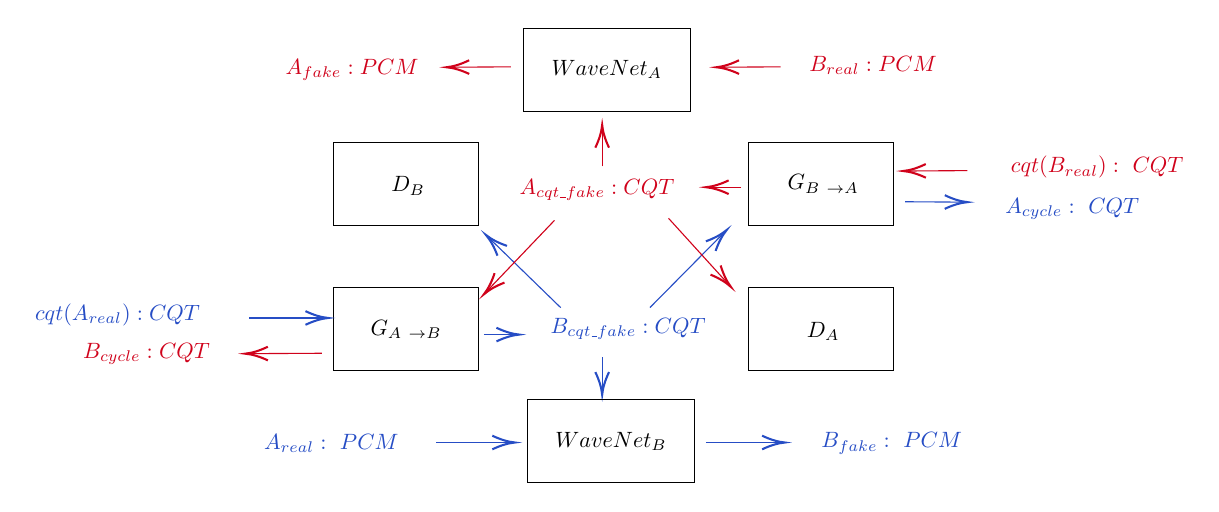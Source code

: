 \begin{tikzpicture}[x=0.75pt,y=0.75pt,yscale=-1,xscale=1]
%uncomment if require: \path (0,300); %set diagram left start at 0, and has height of 300

%Shape: Rectangle [id:dp9373665943604066] 
\draw   (201,136) -- (271,136) -- (271,176) -- (201,176) -- cycle ;
%Shape: Rectangle [id:dp14413224769708655] 
\draw   (401,136) -- (471,136) -- (471,176) -- (401,176) -- cycle ;
%Shape: Rectangle [id:dp8698322874254929] 
\draw   (201,66) -- (271,66) -- (271,106) -- (201,106) -- cycle ;
%Shape: Rectangle [id:dp704788005976386] 
\draw   (401,66) -- (471,66) -- (471,106) -- (401,106) -- cycle ;
%Straight Lines [id:da9232345254140806] 
\draw [color={rgb, 255:red, 38; green, 77; blue, 197 }  ,draw opacity=1 ]   (160.5,150.6) -- (196.5,150.6) ;
\draw [shift={(198.5,150.6)}, rotate = 180] [color={rgb, 255:red, 38; green, 77; blue, 197 }  ,draw opacity=1 ][line width=0.75]    (10.93,-3.29) .. controls (6.95,-1.4) and (3.31,-0.3) .. (0,0) .. controls (3.31,0.3) and (6.95,1.4) .. (10.93,3.29)   ;

%Straight Lines [id:da27095116554260934] 
\draw [color={rgb, 255:red, 38; green, 77; blue, 197 }  ,draw opacity=1 ]   (310.5,145.6) -- (275.93,111.99) ;
\draw [shift={(274.5,110.6)}, rotate = 404.19] [color={rgb, 255:red, 38; green, 77; blue, 197 }  ,draw opacity=1 ][line width=0.75]    (10.93,-3.29) .. controls (6.95,-1.4) and (3.31,-0.3) .. (0,0) .. controls (3.31,0.3) and (6.95,1.4) .. (10.93,3.29)   ;

%Straight Lines [id:da7066083093523872] 
\draw [color={rgb, 255:red, 38; green, 77; blue, 197 }  ,draw opacity=1 ]   (353.5,145.6) -- (389.09,109.62) ;
\draw [shift={(390.5,108.2)}, rotate = 494.69] [color={rgb, 255:red, 38; green, 77; blue, 197 }  ,draw opacity=1 ][line width=0.75]    (10.93,-3.29) .. controls (6.95,-1.4) and (3.31,-0.3) .. (0,0) .. controls (3.31,0.3) and (6.95,1.4) .. (10.93,3.29)   ;

%Straight Lines [id:da08652542886506764] 
\draw [color={rgb, 255:red, 38; green, 77; blue, 197 }  ,draw opacity=1 ]   (476.5,94.6) -- (504.5,94.79) ;
\draw [shift={(506.5,94.8)}, rotate = 180.38] [color={rgb, 255:red, 38; green, 77; blue, 197 }  ,draw opacity=1 ][line width=0.75]    (10.93,-3.29) .. controls (6.95,-1.4) and (3.31,-0.3) .. (0,0) .. controls (3.31,0.3) and (6.95,1.4) .. (10.93,3.29)   ;

%Straight Lines [id:da7556663023747654] 
\draw [color={rgb, 255:red, 208; green, 2; blue, 27 }  ,draw opacity=1 ]   (506.5,79.6) -- (477.5,79.79) ;
\draw [shift={(475.5,79.8)}, rotate = 359.63] [color={rgb, 255:red, 208; green, 2; blue, 27 }  ,draw opacity=1 ][line width=0.75]    (10.93,-3.29) .. controls (6.95,-1.4) and (3.31,-0.3) .. (0,0) .. controls (3.31,0.3) and (6.95,1.4) .. (10.93,3.29)   ;

%Straight Lines [id:da989925642611416] 
\draw [color={rgb, 255:red, 38; green, 77; blue, 197 }  ,draw opacity=1 ]   (330.5,169.6) -- (330.5,185.6) ;
\draw [shift={(330.5,187.6)}, rotate = 270] [color={rgb, 255:red, 38; green, 77; blue, 197 }  ,draw opacity=1 ][line width=0.75]    (10.93,-3.29) .. controls (6.95,-1.4) and (3.31,-0.3) .. (0,0) .. controls (3.31,0.3) and (6.95,1.4) .. (10.93,3.29)   ;

%Straight Lines [id:da37980489299370457] 
\draw [color={rgb, 255:red, 208; green, 2; blue, 27 }  ,draw opacity=1 ]   (307.5,103.6) -- (274.88,137.75) ;
\draw [shift={(273.5,139.2)}, rotate = 313.68] [color={rgb, 255:red, 208; green, 2; blue, 27 }  ,draw opacity=1 ][line width=0.75]    (10.93,-3.29) .. controls (6.95,-1.4) and (3.31,-0.3) .. (0,0) .. controls (3.31,0.3) and (6.95,1.4) .. (10.93,3.29)   ;

%Straight Lines [id:da05801124243724565] 
\draw [color={rgb, 255:red, 208; green, 2; blue, 27 }  ,draw opacity=1 ]   (397.5,87.6) -- (382.5,87.6) ;
\draw [shift={(380.5,87.6)}, rotate = 360] [color={rgb, 255:red, 208; green, 2; blue, 27 }  ,draw opacity=1 ][line width=0.75]    (10.93,-3.29) .. controls (6.95,-1.4) and (3.31,-0.3) .. (0,0) .. controls (3.31,0.3) and (6.95,1.4) .. (10.93,3.29)   ;

%Straight Lines [id:da21760908902475395] 
\draw [color={rgb, 255:red, 208; green, 2; blue, 27 }  ,draw opacity=1 ]   (362.5,102.6) -- (391.15,134.12) ;
\draw [shift={(392.5,135.6)}, rotate = 227.73] [color={rgb, 255:red, 208; green, 2; blue, 27 }  ,draw opacity=1 ][line width=0.75]    (10.93,-3.29) .. controls (6.95,-1.4) and (3.31,-0.3) .. (0,0) .. controls (3.31,0.3) and (6.95,1.4) .. (10.93,3.29)   ;

%Straight Lines [id:da3248004216200966] 
\draw [color={rgb, 255:red, 208; green, 2; blue, 27 }  ,draw opacity=1 ]   (195.5,167.6) -- (160.5,167.79) ;
\draw [shift={(158.5,167.8)}, rotate = 359.69] [color={rgb, 255:red, 208; green, 2; blue, 27 }  ,draw opacity=1 ][line width=0.75]    (10.93,-3.29) .. controls (6.95,-1.4) and (3.31,-0.3) .. (0,0) .. controls (3.31,0.3) and (6.95,1.4) .. (10.93,3.29)   ;

%Shape: Rectangle [id:dp12968141464517724] 
\draw   (294.5,190) -- (375,190) -- (375,230) -- (294.5,230) -- cycle ;
%Shape: Rectangle [id:dp6361830642104287] 
\draw   (292.5,11) -- (373,11) -- (373,51) -- (292.5,51) -- cycle ;
%Straight Lines [id:da5816952787848648] 
\draw [color={rgb, 255:red, 208; green, 2; blue, 27 }  ,draw opacity=1 ]   (330.5,77.6) -- (330.5,59.6) ;
\draw [shift={(330.5,57.6)}, rotate = 450] [color={rgb, 255:red, 208; green, 2; blue, 27 }  ,draw opacity=1 ][line width=0.75]    (10.93,-3.29) .. controls (6.95,-1.4) and (3.31,-0.3) .. (0,0) .. controls (3.31,0.3) and (6.95,1.4) .. (10.93,3.29)   ;

%Straight Lines [id:da9031802265300177] 
\draw [color={rgb, 255:red, 38; green, 77; blue, 197 }  ,draw opacity=1 ]   (250.5,210.6) -- (286.5,210.6) ;
\draw [shift={(288.5,210.6)}, rotate = 180] [color={rgb, 255:red, 38; green, 77; blue, 197 }  ,draw opacity=1 ][line width=0.75]    (10.93,-3.29) .. controls (6.95,-1.4) and (3.31,-0.3) .. (0,0) .. controls (3.31,0.3) and (6.95,1.4) .. (10.93,3.29)   ;

%Straight Lines [id:da12075719537822072] 
\draw [color={rgb, 255:red, 38; green, 77; blue, 197 }  ,draw opacity=1 ]   (380.5,210.6) -- (416.5,210.6) ;
\draw [shift={(418.5,210.6)}, rotate = 180] [color={rgb, 255:red, 38; green, 77; blue, 197 }  ,draw opacity=1 ][line width=0.75]    (10.93,-3.29) .. controls (6.95,-1.4) and (3.31,-0.3) .. (0,0) .. controls (3.31,0.3) and (6.95,1.4) .. (10.93,3.29)   ;

%Straight Lines [id:da21554425227715446] 
\draw [color={rgb, 255:red, 208; green, 2; blue, 27 }  ,draw opacity=1 ]   (416.5,29.6) -- (387.5,29.79) ;
\draw [shift={(385.5,29.8)}, rotate = 359.63] [color={rgb, 255:red, 208; green, 2; blue, 27 }  ,draw opacity=1 ][line width=0.75]    (10.93,-3.29) .. controls (6.95,-1.4) and (3.31,-0.3) .. (0,0) .. controls (3.31,0.3) and (6.95,1.4) .. (10.93,3.29)   ;

%Straight Lines [id:da45455090166158607] 
\draw [color={rgb, 255:red, 208; green, 2; blue, 27 }  ,draw opacity=1 ]   (286.5,29.6) -- (257.5,29.79) ;
\draw [shift={(255.5,29.8)}, rotate = 359.63] [color={rgb, 255:red, 208; green, 2; blue, 27 }  ,draw opacity=1 ][line width=0.75]    (10.93,-3.29) .. controls (6.95,-1.4) and (3.31,-0.3) .. (0,0) .. controls (3.31,0.3) and (6.95,1.4) .. (10.93,3.29)   ;

%Straight Lines [id:da8152941360360462] 
\draw [color={rgb, 255:red, 38; green, 77; blue, 197 }  ,draw opacity=1 ]   (273.5,158.6) -- (288.5,158.6) ;
\draw [shift={(290.5,158.6)}, rotate = 180] [color={rgb, 255:red, 38; green, 77; blue, 197 }  ,draw opacity=1 ][line width=0.75]    (10.93,-3.29) .. controls (6.95,-1.4) and (3.31,-0.3) .. (0,0) .. controls (3.31,0.3) and (6.95,1.4) .. (10.93,3.29)   ;


% Text Node
\draw (140,166) node  [align=left] { };
% Text Node
\draw (236,156) node [scale=0.8] [align=left] {$\displaystyle G_{A\ \rightarrow B}$};
% Text Node
\draw (437,86) node [scale=0.8] [align=left] {$\displaystyle G_{B\ \rightarrow A}$};
% Text Node
\draw (437,157) node [scale=0.8] [align=left] {$\displaystyle D_{A}$};
% Text Node
\draw (237,87) node [scale=0.8] [align=left] {$\displaystyle D_{B}$};
% Text Node
\draw (97,149) node [scale=0.8,color={rgb, 255:red, 38; green, 77; blue, 197 }  ,opacity=1 ] [align=left] {$\displaystyle cqt( A_{real}) :CQT$};
% Text Node
\draw (343,156) node [scale=0.8,color={rgb, 255:red, 38; green, 77; blue, 197 }  ,opacity=1 ] [align=left] {$\displaystyle B_{cqt\_fake} :CQT$};
% Text Node
\draw (557,98) node [scale=0.8,color={rgb, 255:red, 38; green, 77; blue, 197 }  ,opacity=1 ] [align=left] {$\displaystyle A_{cycle} :\ CQT$};
% Text Node
\draw (569,78) node [scale=0.8,color={rgb, 255:red, 208; green, 2; blue, 27 }  ,opacity=1 ] [align=left] {$\displaystyle cqt( B_{real}) :\ CQT$};
% Text Node
\draw (328,89) node [scale=0.8,color={rgb, 255:red, 208; green, 2; blue, 27 }  ,opacity=1 ] [align=left] {$\displaystyle A_{cqt\_fake} :CQT$};
% Text Node
\draw (111,168) node [scale=0.8,color={rgb, 255:red, 208; green, 2; blue, 27 }  ,opacity=1 ] [align=left] {$\displaystyle B_{cycle} :CQT$};
% Text Node
\draw (334.75,210) node [scale=0.8] [align=left] {$\displaystyle WaveNet_{B}$};
% Text Node
\draw (332.75,31) node [scale=0.8] [align=left] {$\displaystyle WaveNet_{A}$};
% Text Node
\draw (230,226) node  [align=left] { };
% Text Node
\draw (200,211) node [scale=0.8,color={rgb, 255:red, 38; green, 77; blue, 197 }  ,opacity=1 ] [align=left] {$\displaystyle A_{real} :\ PCM$};
% Text Node
\draw (420,226) node  [align=left] { };
% Text Node
\draw (470,211) node [scale=0.8,color={rgb, 255:red, 38; green, 77; blue, 197 }  ,opacity=1 ] [align=left] {$\displaystyle B_{fake} :\ PCM$};
% Text Node
\draw (461,29) node [scale=0.8,color={rgb, 255:red, 208; green, 2; blue, 27 }  ,opacity=1 ] [align=left] {$\displaystyle B_{real} :PCM$};
% Text Node
\draw (210,31) node [scale=0.8,color={rgb, 255:red, 208; green, 2; blue, 27 }  ,opacity=1 ] [align=left] {$\displaystyle A_{fake} :PCM$};


\end{tikzpicture}
